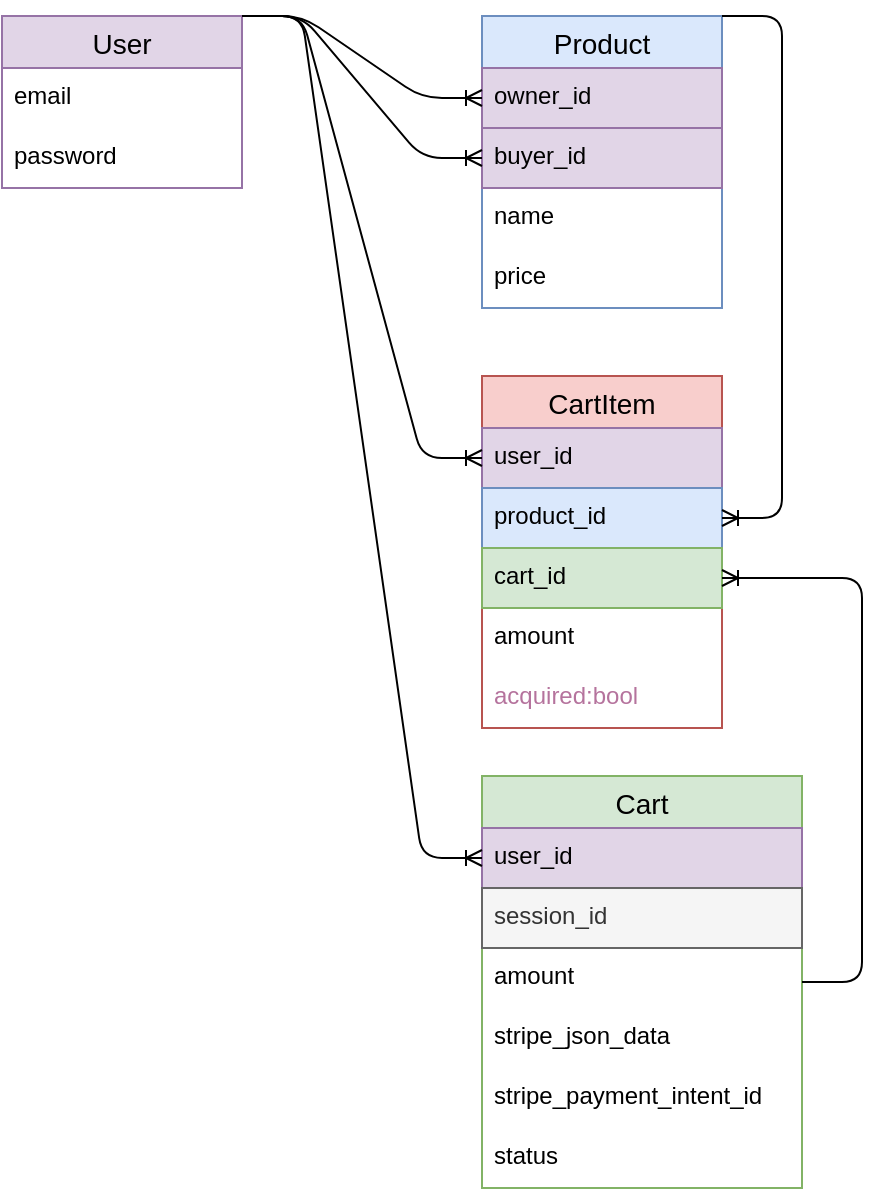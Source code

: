 <mxfile version="14.9.2" type="github">
  <diagram id="PPQo4Q3zMWBYj8WIsGLc" name="Page-1">
    <mxGraphModel dx="920" dy="605" grid="1" gridSize="10" guides="1" tooltips="1" connect="1" arrows="1" fold="1" page="1" pageScale="1" pageWidth="827" pageHeight="1169" math="0" shadow="0">
      <root>
        <mxCell id="0" />
        <mxCell id="1" parent="0" />
        <mxCell id="vzocxdWMJe_6YDml-WG8-1" value="User" style="swimlane;fontStyle=0;childLayout=stackLayout;horizontal=1;startSize=26;horizontalStack=0;resizeParent=1;resizeParentMax=0;resizeLast=0;collapsible=1;marginBottom=0;align=center;fontSize=14;fillColor=#e1d5e7;strokeColor=#9673a6;" vertex="1" parent="1">
          <mxGeometry x="80" y="80" width="120" height="86" as="geometry">
            <mxRectangle x="80" y="80" width="60" height="26" as="alternateBounds" />
          </mxGeometry>
        </mxCell>
        <mxCell id="vzocxdWMJe_6YDml-WG8-2" value="email" style="text;strokeColor=none;fillColor=none;spacingLeft=4;spacingRight=4;overflow=hidden;rotatable=0;points=[[0,0.5],[1,0.5]];portConstraint=eastwest;fontSize=12;" vertex="1" parent="vzocxdWMJe_6YDml-WG8-1">
          <mxGeometry y="26" width="120" height="30" as="geometry" />
        </mxCell>
        <mxCell id="vzocxdWMJe_6YDml-WG8-3" value="password" style="text;strokeColor=none;fillColor=none;spacingLeft=4;spacingRight=4;overflow=hidden;rotatable=0;points=[[0,0.5],[1,0.5]];portConstraint=eastwest;fontSize=12;" vertex="1" parent="vzocxdWMJe_6YDml-WG8-1">
          <mxGeometry y="56" width="120" height="30" as="geometry" />
        </mxCell>
        <mxCell id="vzocxdWMJe_6YDml-WG8-5" value="Product" style="swimlane;fontStyle=0;childLayout=stackLayout;horizontal=1;startSize=26;horizontalStack=0;resizeParent=1;resizeParentMax=0;resizeLast=0;collapsible=1;marginBottom=0;align=center;fontSize=14;rounded=0;swimlaneFillColor=none;fillColor=#dae8fc;strokeColor=#6c8ebf;" vertex="1" parent="1">
          <mxGeometry x="320" y="80" width="120" height="146" as="geometry" />
        </mxCell>
        <mxCell id="vzocxdWMJe_6YDml-WG8-6" value="owner_id" style="text;strokeColor=#9673a6;fillColor=#e1d5e7;spacingLeft=4;spacingRight=4;overflow=hidden;rotatable=0;points=[[0,0.5],[1,0.5]];portConstraint=eastwest;fontSize=12;" vertex="1" parent="vzocxdWMJe_6YDml-WG8-5">
          <mxGeometry y="26" width="120" height="30" as="geometry" />
        </mxCell>
        <mxCell id="vzocxdWMJe_6YDml-WG8-46" value="buyer_id" style="text;strokeColor=#9673a6;fillColor=#e1d5e7;spacingLeft=4;spacingRight=4;overflow=hidden;rotatable=0;points=[[0,0.5],[1,0.5]];portConstraint=eastwest;fontSize=12;" vertex="1" parent="vzocxdWMJe_6YDml-WG8-5">
          <mxGeometry y="56" width="120" height="30" as="geometry" />
        </mxCell>
        <mxCell id="vzocxdWMJe_6YDml-WG8-7" value="name" style="text;strokeColor=none;fillColor=none;spacingLeft=4;spacingRight=4;overflow=hidden;rotatable=0;points=[[0,0.5],[1,0.5]];portConstraint=eastwest;fontSize=12;" vertex="1" parent="vzocxdWMJe_6YDml-WG8-5">
          <mxGeometry y="86" width="120" height="30" as="geometry" />
        </mxCell>
        <mxCell id="vzocxdWMJe_6YDml-WG8-8" value="price" style="text;strokeColor=none;fillColor=none;spacingLeft=4;spacingRight=4;overflow=hidden;rotatable=0;points=[[0,0.5],[1,0.5]];portConstraint=eastwest;fontSize=12;" vertex="1" parent="vzocxdWMJe_6YDml-WG8-5">
          <mxGeometry y="116" width="120" height="30" as="geometry" />
        </mxCell>
        <mxCell id="vzocxdWMJe_6YDml-WG8-21" value="CartItem" style="swimlane;fontStyle=0;childLayout=stackLayout;horizontal=1;startSize=26;horizontalStack=0;resizeParent=1;resizeParentMax=0;resizeLast=0;collapsible=1;marginBottom=0;align=center;fontSize=14;rounded=0;fillColor=#f8cecc;strokeColor=#b85450;" vertex="1" parent="1">
          <mxGeometry x="320" y="260" width="120" height="176" as="geometry" />
        </mxCell>
        <mxCell id="vzocxdWMJe_6YDml-WG8-22" value="user_id" style="text;strokeColor=#9673a6;fillColor=#e1d5e7;spacingLeft=4;spacingRight=4;overflow=hidden;rotatable=0;points=[[0,0.5],[1,0.5]];portConstraint=eastwest;fontSize=12;" vertex="1" parent="vzocxdWMJe_6YDml-WG8-21">
          <mxGeometry y="26" width="120" height="30" as="geometry" />
        </mxCell>
        <mxCell id="vzocxdWMJe_6YDml-WG8-23" value="product_id" style="text;strokeColor=#6c8ebf;fillColor=#dae8fc;spacingLeft=4;spacingRight=4;overflow=hidden;rotatable=0;points=[[0,0.5],[1,0.5]];portConstraint=eastwest;fontSize=12;" vertex="1" parent="vzocxdWMJe_6YDml-WG8-21">
          <mxGeometry y="56" width="120" height="30" as="geometry" />
        </mxCell>
        <mxCell id="vzocxdWMJe_6YDml-WG8-24" value="cart_id" style="text;strokeColor=#82b366;fillColor=#d5e8d4;spacingLeft=4;spacingRight=4;overflow=hidden;rotatable=0;points=[[0,0.5],[1,0.5]];portConstraint=eastwest;fontSize=12;" vertex="1" parent="vzocxdWMJe_6YDml-WG8-21">
          <mxGeometry y="86" width="120" height="30" as="geometry" />
        </mxCell>
        <mxCell id="vzocxdWMJe_6YDml-WG8-43" value="amount" style="text;strokeColor=none;fillColor=none;spacingLeft=4;spacingRight=4;overflow=hidden;rotatable=0;points=[[0,0.5],[1,0.5]];portConstraint=eastwest;fontSize=12;" vertex="1" parent="vzocxdWMJe_6YDml-WG8-21">
          <mxGeometry y="116" width="120" height="30" as="geometry" />
        </mxCell>
        <mxCell id="vzocxdWMJe_6YDml-WG8-42" value="acquired:bool" style="text;strokeColor=none;fillColor=none;spacingLeft=4;spacingRight=4;overflow=hidden;rotatable=0;points=[[0,0.5],[1,0.5]];portConstraint=eastwest;fontSize=12;fontColor=#B5739D;" vertex="1" parent="vzocxdWMJe_6YDml-WG8-21">
          <mxGeometry y="146" width="120" height="30" as="geometry" />
        </mxCell>
        <mxCell id="vzocxdWMJe_6YDml-WG8-28" value="" style="edgeStyle=entityRelationEdgeStyle;fontSize=12;html=1;endArrow=ERoneToMany;exitX=1;exitY=0;exitDx=0;exitDy=0;" edge="1" parent="1" source="vzocxdWMJe_6YDml-WG8-1" target="vzocxdWMJe_6YDml-WG8-6">
          <mxGeometry width="100" height="100" relative="1" as="geometry">
            <mxPoint x="360" y="330" as="sourcePoint" />
            <mxPoint x="300" y="190" as="targetPoint" />
          </mxGeometry>
        </mxCell>
        <mxCell id="vzocxdWMJe_6YDml-WG8-29" value="" style="edgeStyle=entityRelationEdgeStyle;fontSize=12;html=1;endArrow=ERoneToMany;exitX=1;exitY=0;exitDx=0;exitDy=0;" edge="1" parent="1" source="vzocxdWMJe_6YDml-WG8-1" target="vzocxdWMJe_6YDml-WG8-22">
          <mxGeometry width="100" height="100" relative="1" as="geometry">
            <mxPoint x="360" y="330" as="sourcePoint" />
            <mxPoint x="460" y="230" as="targetPoint" />
          </mxGeometry>
        </mxCell>
        <mxCell id="vzocxdWMJe_6YDml-WG8-30" value="" style="edgeStyle=entityRelationEdgeStyle;fontSize=12;html=1;endArrow=ERoneToMany;exitX=1;exitY=0;exitDx=0;exitDy=0;" edge="1" parent="1" source="vzocxdWMJe_6YDml-WG8-5" target="vzocxdWMJe_6YDml-WG8-23">
          <mxGeometry width="100" height="100" relative="1" as="geometry">
            <mxPoint x="360" y="330" as="sourcePoint" />
            <mxPoint x="460" y="230" as="targetPoint" />
          </mxGeometry>
        </mxCell>
        <mxCell id="vzocxdWMJe_6YDml-WG8-31" value="Cart" style="swimlane;fontStyle=0;childLayout=stackLayout;horizontal=1;startSize=26;horizontalStack=0;resizeParent=1;resizeParentMax=0;resizeLast=0;collapsible=1;marginBottom=0;align=center;fontSize=14;rounded=0;fillColor=#d5e8d4;strokeColor=#82b366;" vertex="1" parent="1">
          <mxGeometry x="320" y="460" width="160" height="206" as="geometry" />
        </mxCell>
        <mxCell id="vzocxdWMJe_6YDml-WG8-38" value="user_id" style="text;strokeColor=#9673a6;fillColor=#e1d5e7;spacingLeft=4;spacingRight=4;overflow=hidden;rotatable=0;points=[[0,0.5],[1,0.5]];portConstraint=eastwest;fontSize=12;" vertex="1" parent="vzocxdWMJe_6YDml-WG8-31">
          <mxGeometry y="26" width="160" height="30" as="geometry" />
        </mxCell>
        <mxCell id="vzocxdWMJe_6YDml-WG8-39" value="session_id" style="text;strokeColor=#666666;fillColor=#f5f5f5;spacingLeft=4;spacingRight=4;overflow=hidden;rotatable=0;points=[[0,0.5],[1,0.5]];portConstraint=eastwest;fontSize=12;fontColor=#333333;" vertex="1" parent="vzocxdWMJe_6YDml-WG8-31">
          <mxGeometry y="56" width="160" height="30" as="geometry" />
        </mxCell>
        <mxCell id="vzocxdWMJe_6YDml-WG8-32" value="amount" style="text;strokeColor=none;fillColor=none;spacingLeft=4;spacingRight=4;overflow=hidden;rotatable=0;points=[[0,0.5],[1,0.5]];portConstraint=eastwest;fontSize=12;" vertex="1" parent="vzocxdWMJe_6YDml-WG8-31">
          <mxGeometry y="86" width="160" height="30" as="geometry" />
        </mxCell>
        <mxCell id="vzocxdWMJe_6YDml-WG8-34" value="stripe_json_data" style="text;strokeColor=none;fillColor=none;spacingLeft=4;spacingRight=4;overflow=hidden;rotatable=0;points=[[0,0.5],[1,0.5]];portConstraint=eastwest;fontSize=12;" vertex="1" parent="vzocxdWMJe_6YDml-WG8-31">
          <mxGeometry y="116" width="160" height="30" as="geometry" />
        </mxCell>
        <mxCell id="vzocxdWMJe_6YDml-WG8-35" value="stripe_payment_intent_id" style="text;strokeColor=none;fillColor=none;spacingLeft=4;spacingRight=4;overflow=hidden;rotatable=0;points=[[0,0.5],[1,0.5]];portConstraint=eastwest;fontSize=12;" vertex="1" parent="vzocxdWMJe_6YDml-WG8-31">
          <mxGeometry y="146" width="160" height="30" as="geometry" />
        </mxCell>
        <mxCell id="vzocxdWMJe_6YDml-WG8-36" value="status" style="text;strokeColor=none;fillColor=none;spacingLeft=4;spacingRight=4;overflow=hidden;rotatable=0;points=[[0,0.5],[1,0.5]];portConstraint=eastwest;fontSize=12;" vertex="1" parent="vzocxdWMJe_6YDml-WG8-31">
          <mxGeometry y="176" width="160" height="30" as="geometry" />
        </mxCell>
        <mxCell id="vzocxdWMJe_6YDml-WG8-40" value="" style="edgeStyle=entityRelationEdgeStyle;fontSize=12;html=1;endArrow=ERoneToMany;exitX=1;exitY=0;exitDx=0;exitDy=0;" edge="1" parent="1" source="vzocxdWMJe_6YDml-WG8-1" target="vzocxdWMJe_6YDml-WG8-38">
          <mxGeometry width="100" height="100" relative="1" as="geometry">
            <mxPoint x="360" y="410" as="sourcePoint" />
            <mxPoint x="460" y="310" as="targetPoint" />
          </mxGeometry>
        </mxCell>
        <mxCell id="vzocxdWMJe_6YDml-WG8-41" value="" style="edgeStyle=entityRelationEdgeStyle;fontSize=12;html=1;endArrow=ERoneToMany;" edge="1" parent="1" source="vzocxdWMJe_6YDml-WG8-31" target="vzocxdWMJe_6YDml-WG8-24">
          <mxGeometry width="100" height="100" relative="1" as="geometry">
            <mxPoint x="320" y="440" as="sourcePoint" />
            <mxPoint x="460" y="310" as="targetPoint" />
          </mxGeometry>
        </mxCell>
        <mxCell id="vzocxdWMJe_6YDml-WG8-47" value="" style="edgeStyle=entityRelationEdgeStyle;fontSize=12;html=1;endArrow=ERoneToMany;exitX=1;exitY=0;exitDx=0;exitDy=0;" edge="1" parent="1" source="vzocxdWMJe_6YDml-WG8-1" target="vzocxdWMJe_6YDml-WG8-46">
          <mxGeometry width="100" height="100" relative="1" as="geometry">
            <mxPoint x="360" y="370" as="sourcePoint" />
            <mxPoint x="460" y="270" as="targetPoint" />
          </mxGeometry>
        </mxCell>
      </root>
    </mxGraphModel>
  </diagram>
</mxfile>
